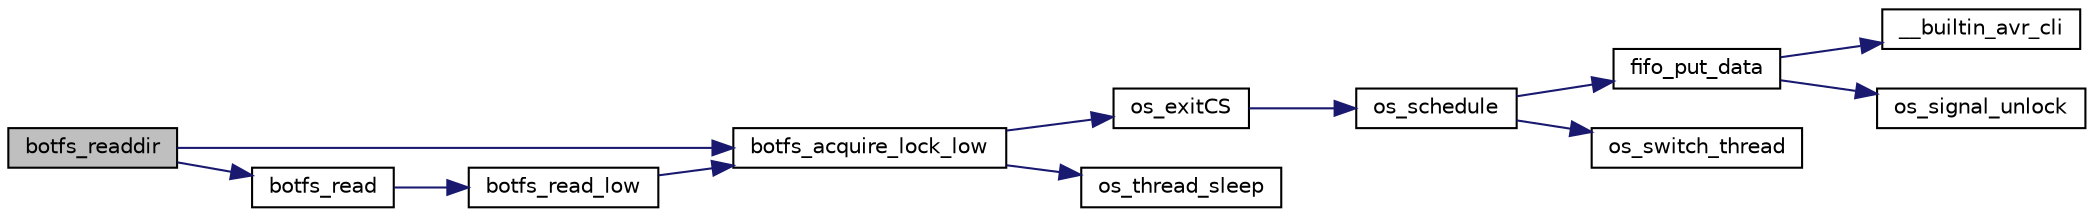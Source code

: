 digraph G
{
  edge [fontname="Helvetica",fontsize="10",labelfontname="Helvetica",labelfontsize="10"];
  node [fontname="Helvetica",fontsize="10",shape=record];
  rankdir="LR";
  Node1 [label="botfs_readdir",height=0.2,width=0.4,color="black", fillcolor="grey75", style="filled" fontcolor="black"];
  Node1 -> Node2 [color="midnightblue",fontsize="10",style="solid",fontname="Helvetica"];
  Node2 [label="botfs_acquire_lock_low",height=0.2,width=0.4,color="black", fillcolor="white", style="filled",URL="$botfs-low_8h.html#aed0ed8d94dc7c058a4cb0ae26d0f59ff",tooltip="Wartet, bis ein Mutex verfuegbar ist und sperrt es dann."];
  Node2 -> Node3 [color="midnightblue",fontsize="10",style="solid",fontname="Helvetica"];
  Node3 [label="os_exitCS",height=0.2,width=0.4,color="black", fillcolor="white", style="filled",URL="$os__thread_8h.html#a146cd9b383b02d8e5424e2de5bfdf7e1"];
  Node3 -> Node4 [color="midnightblue",fontsize="10",style="solid",fontname="Helvetica"];
  Node4 [label="os_schedule",height=0.2,width=0.4,color="black", fillcolor="white", style="filled",URL="$os__scheduler_8h.html#aaf0ea29568109bcdfb1d527f223accad"];
  Node4 -> Node5 [color="midnightblue",fontsize="10",style="solid",fontname="Helvetica"];
  Node5 [label="fifo_put_data",height=0.2,width=0.4,color="black", fillcolor="white", style="filled",URL="$fifo_8c.html#a7b3f9ad457273c9717bff49113c84250"];
  Node5 -> Node6 [color="midnightblue",fontsize="10",style="solid",fontname="Helvetica"];
  Node6 [label="__builtin_avr_cli",height=0.2,width=0.4,color="black", fillcolor="white", style="filled",URL="$builtins_8h.html#a41590bd57be6a89c1b9bcafe523207f2",tooltip="Disables all interrupts by clearing the global interrupt mask."];
  Node5 -> Node7 [color="midnightblue",fontsize="10",style="solid",fontname="Helvetica"];
  Node7 [label="os_signal_unlock",height=0.2,width=0.4,color="black", fillcolor="white", style="filled",URL="$os__thread__pc_8c.html#aa0b166109be9754de9b8b863b8d197c7"];
  Node4 -> Node8 [color="midnightblue",fontsize="10",style="solid",fontname="Helvetica"];
  Node8 [label="os_switch_thread",height=0.2,width=0.4,color="black", fillcolor="white", style="filled",URL="$os__thread_8h.html#afa82438e9832609bc5ffbddad166e1b7"];
  Node2 -> Node9 [color="midnightblue",fontsize="10",style="solid",fontname="Helvetica"];
  Node9 [label="os_thread_sleep",height=0.2,width=0.4,color="black", fillcolor="white", style="filled",URL="$os__thread__pc_8c.html#a3170fdf75fff4e971354e78a625b5afd"];
  Node1 -> Node10 [color="midnightblue",fontsize="10",style="solid",fontname="Helvetica"];
  Node10 [label="botfs_read",height=0.2,width=0.4,color="black", fillcolor="white", style="filled",URL="$botfs_8c.html#a71348fbe8ed02ee7b07b6ab789a400ab",tooltip="Liest BOTFS_BLOCK_SIZE Bytes aus einer Datei in einen Puffer."];
  Node10 -> Node11 [color="midnightblue",fontsize="10",style="solid",fontname="Helvetica"];
  Node11 [label="botfs_read_low",height=0.2,width=0.4,color="black", fillcolor="white", style="filled",URL="$botfs-low_8h.html#ad79b36f6afd1740d03f6551a2418e733",tooltip="Liest einen BOTFS_BLOCK_SIZE Byte grossen Block."];
  Node11 -> Node2 [color="midnightblue",fontsize="10",style="solid",fontname="Helvetica"];
}
